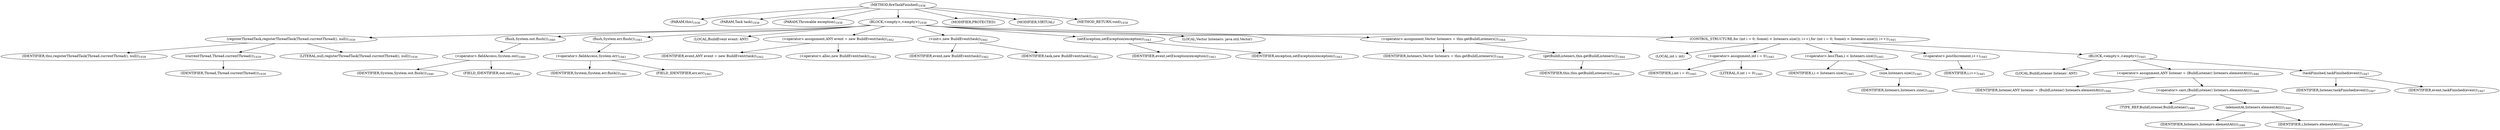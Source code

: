 digraph "fireTaskFinished" {  
"3465" [label = <(METHOD,fireTaskFinished)<SUB>1938</SUB>> ]
"163" [label = <(PARAM,this)<SUB>1938</SUB>> ]
"3466" [label = <(PARAM,Task task)<SUB>1938</SUB>> ]
"3467" [label = <(PARAM,Throwable exception)<SUB>1938</SUB>> ]
"3468" [label = <(BLOCK,&lt;empty&gt;,&lt;empty&gt;)<SUB>1938</SUB>> ]
"3469" [label = <(registerThreadTask,registerThreadTask(Thread.currentThread(), null))<SUB>1939</SUB>> ]
"162" [label = <(IDENTIFIER,this,registerThreadTask(Thread.currentThread(), null))<SUB>1939</SUB>> ]
"3470" [label = <(currentThread,Thread.currentThread())<SUB>1939</SUB>> ]
"3471" [label = <(IDENTIFIER,Thread,Thread.currentThread())<SUB>1939</SUB>> ]
"3472" [label = <(LITERAL,null,registerThreadTask(Thread.currentThread(), null))<SUB>1939</SUB>> ]
"3473" [label = <(flush,System.out.flush())<SUB>1940</SUB>> ]
"3474" [label = <(&lt;operator&gt;.fieldAccess,System.out)<SUB>1940</SUB>> ]
"3475" [label = <(IDENTIFIER,System,System.out.flush())<SUB>1940</SUB>> ]
"3476" [label = <(FIELD_IDENTIFIER,out,out)<SUB>1940</SUB>> ]
"3477" [label = <(flush,System.err.flush())<SUB>1941</SUB>> ]
"3478" [label = <(&lt;operator&gt;.fieldAccess,System.err)<SUB>1941</SUB>> ]
"3479" [label = <(IDENTIFIER,System,System.err.flush())<SUB>1941</SUB>> ]
"3480" [label = <(FIELD_IDENTIFIER,err,err)<SUB>1941</SUB>> ]
"165" [label = <(LOCAL,BuildEvent event: ANY)> ]
"3481" [label = <(&lt;operator&gt;.assignment,ANY event = new BuildEvent(task))<SUB>1942</SUB>> ]
"3482" [label = <(IDENTIFIER,event,ANY event = new BuildEvent(task))<SUB>1942</SUB>> ]
"3483" [label = <(&lt;operator&gt;.alloc,new BuildEvent(task))<SUB>1942</SUB>> ]
"3484" [label = <(&lt;init&gt;,new BuildEvent(task))<SUB>1942</SUB>> ]
"164" [label = <(IDENTIFIER,event,new BuildEvent(task))<SUB>1942</SUB>> ]
"3485" [label = <(IDENTIFIER,task,new BuildEvent(task))<SUB>1942</SUB>> ]
"3486" [label = <(setException,setException(exception))<SUB>1943</SUB>> ]
"3487" [label = <(IDENTIFIER,event,setException(exception))<SUB>1943</SUB>> ]
"3488" [label = <(IDENTIFIER,exception,setException(exception))<SUB>1943</SUB>> ]
"3489" [label = <(LOCAL,Vector listeners: java.util.Vector)> ]
"3490" [label = <(&lt;operator&gt;.assignment,Vector listeners = this.getBuildListeners())<SUB>1944</SUB>> ]
"3491" [label = <(IDENTIFIER,listeners,Vector listeners = this.getBuildListeners())<SUB>1944</SUB>> ]
"3492" [label = <(getBuildListeners,this.getBuildListeners())<SUB>1944</SUB>> ]
"166" [label = <(IDENTIFIER,this,this.getBuildListeners())<SUB>1944</SUB>> ]
"3493" [label = <(CONTROL_STRUCTURE,for (int i = 0; Some(i &lt; listeners.size()); i++),for (int i = 0; Some(i &lt; listeners.size()); i++))<SUB>1945</SUB>> ]
"3494" [label = <(LOCAL,int i: int)> ]
"3495" [label = <(&lt;operator&gt;.assignment,int i = 0)<SUB>1945</SUB>> ]
"3496" [label = <(IDENTIFIER,i,int i = 0)<SUB>1945</SUB>> ]
"3497" [label = <(LITERAL,0,int i = 0)<SUB>1945</SUB>> ]
"3498" [label = <(&lt;operator&gt;.lessThan,i &lt; listeners.size())<SUB>1945</SUB>> ]
"3499" [label = <(IDENTIFIER,i,i &lt; listeners.size())<SUB>1945</SUB>> ]
"3500" [label = <(size,listeners.size())<SUB>1945</SUB>> ]
"3501" [label = <(IDENTIFIER,listeners,listeners.size())<SUB>1945</SUB>> ]
"3502" [label = <(&lt;operator&gt;.postIncrement,i++)<SUB>1945</SUB>> ]
"3503" [label = <(IDENTIFIER,i,i++)<SUB>1945</SUB>> ]
"3504" [label = <(BLOCK,&lt;empty&gt;,&lt;empty&gt;)<SUB>1945</SUB>> ]
"3505" [label = <(LOCAL,BuildListener listener: ANY)> ]
"3506" [label = <(&lt;operator&gt;.assignment,ANY listener = (BuildListener) listeners.elementAt(i))<SUB>1946</SUB>> ]
"3507" [label = <(IDENTIFIER,listener,ANY listener = (BuildListener) listeners.elementAt(i))<SUB>1946</SUB>> ]
"3508" [label = <(&lt;operator&gt;.cast,(BuildListener) listeners.elementAt(i))<SUB>1946</SUB>> ]
"3509" [label = <(TYPE_REF,BuildListener,BuildListener)<SUB>1946</SUB>> ]
"3510" [label = <(elementAt,listeners.elementAt(i))<SUB>1946</SUB>> ]
"3511" [label = <(IDENTIFIER,listeners,listeners.elementAt(i))<SUB>1946</SUB>> ]
"3512" [label = <(IDENTIFIER,i,listeners.elementAt(i))<SUB>1946</SUB>> ]
"3513" [label = <(taskFinished,taskFinished(event))<SUB>1947</SUB>> ]
"3514" [label = <(IDENTIFIER,listener,taskFinished(event))<SUB>1947</SUB>> ]
"3515" [label = <(IDENTIFIER,event,taskFinished(event))<SUB>1947</SUB>> ]
"3516" [label = <(MODIFIER,PROTECTED)> ]
"3517" [label = <(MODIFIER,VIRTUAL)> ]
"3518" [label = <(METHOD_RETURN,void)<SUB>1938</SUB>> ]
  "3465" -> "163" 
  "3465" -> "3466" 
  "3465" -> "3467" 
  "3465" -> "3468" 
  "3465" -> "3516" 
  "3465" -> "3517" 
  "3465" -> "3518" 
  "3468" -> "3469" 
  "3468" -> "3473" 
  "3468" -> "3477" 
  "3468" -> "165" 
  "3468" -> "3481" 
  "3468" -> "3484" 
  "3468" -> "3486" 
  "3468" -> "3489" 
  "3468" -> "3490" 
  "3468" -> "3493" 
  "3469" -> "162" 
  "3469" -> "3470" 
  "3469" -> "3472" 
  "3470" -> "3471" 
  "3473" -> "3474" 
  "3474" -> "3475" 
  "3474" -> "3476" 
  "3477" -> "3478" 
  "3478" -> "3479" 
  "3478" -> "3480" 
  "3481" -> "3482" 
  "3481" -> "3483" 
  "3484" -> "164" 
  "3484" -> "3485" 
  "3486" -> "3487" 
  "3486" -> "3488" 
  "3490" -> "3491" 
  "3490" -> "3492" 
  "3492" -> "166" 
  "3493" -> "3494" 
  "3493" -> "3495" 
  "3493" -> "3498" 
  "3493" -> "3502" 
  "3493" -> "3504" 
  "3495" -> "3496" 
  "3495" -> "3497" 
  "3498" -> "3499" 
  "3498" -> "3500" 
  "3500" -> "3501" 
  "3502" -> "3503" 
  "3504" -> "3505" 
  "3504" -> "3506" 
  "3504" -> "3513" 
  "3506" -> "3507" 
  "3506" -> "3508" 
  "3508" -> "3509" 
  "3508" -> "3510" 
  "3510" -> "3511" 
  "3510" -> "3512" 
  "3513" -> "3514" 
  "3513" -> "3515" 
}
